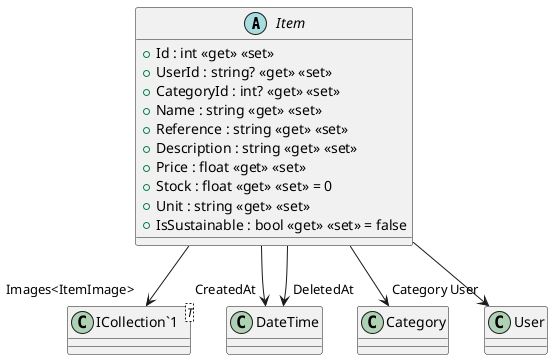 @startuml
abstract class Item {
    + Id : int <<get>> <<set>>
    + UserId : string? <<get>> <<set>>
    + CategoryId : int? <<get>> <<set>>
    + Name : string <<get>> <<set>>
    + Reference : string <<get>> <<set>>
    + Description : string <<get>> <<set>>
    + Price : float <<get>> <<set>>
    + Stock : float <<get>> <<set>> = 0
    + Unit : string <<get>> <<set>>
    + IsSustainable : bool <<get>> <<set>> = false
}
class "ICollection`1"<T> {
}
Item --> "CreatedAt" DateTime
Item --> "Category" Category
Item --> "User" User
Item --> "Images<ItemImage>" "ICollection`1"
Item --> "DeletedAt" DateTime
@enduml

